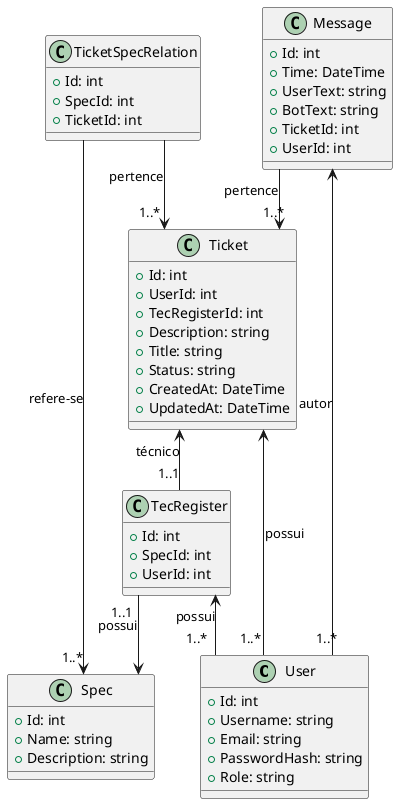@startuml
top to bottom direction
skinparam linetype ortho

class User {
   +Id: int
   +Username: string
   +Email: string
   +PasswordHash: string
   +Role: string
}

class Spec {
   +Id: int
   +Name: string
   +Description: string
}

class TecRegister {
   +Id: int
   +SpecId: int
   +UserId: int
}

class Ticket {
   +Id: int
   +UserId: int
   +TecRegisterId: int
   +Description: string
   +Title: string
   +Status: string
   +CreatedAt: DateTime
   +UpdatedAt: DateTime
}

class Message {
   +Id: int
   +Time: DateTime
   +UserText: string
   +BotText: string
   +TicketId: int
   +UserId: int
}

class TicketSpecRelation {
   +Id: int
   +SpecId: int
   +TicketId: int
}

TecRegister "1..1" --> Spec : possui 
TecRegister <-- "1..*" User : possui 
Ticket  <-- "1..*" User :  possui 
Ticket <-- "1..1" TecRegister : técnico 
Message --> "1..*" Ticket : pertence 
Message <-- "1..*" User : autor 
TicketSpecRelation --> "1..*"Ticket : pertence 
TicketSpecRelation --> "1..*" Spec : refere-se 

@enduml

